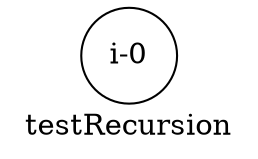 graph testRecursion{
label =testRecursion
i[label="i-0", shape=circle, style=filled, fillcolor=White]
}

